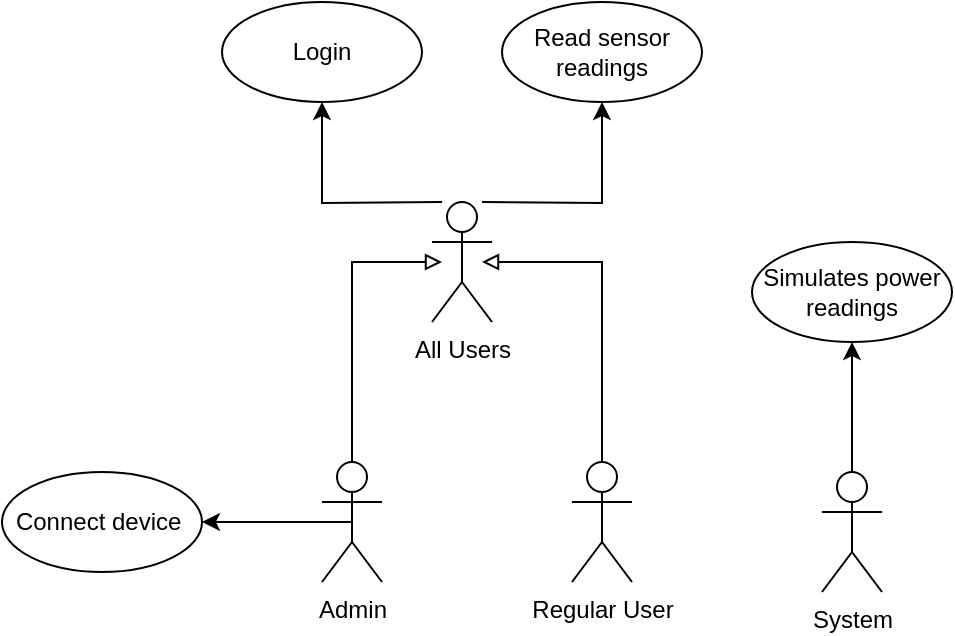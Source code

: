 <mxfile version="22.0.8" type="device">
  <diagram name="Page-1" id="9bMd2IUj0xT-wc3iH1y6">
    <mxGraphModel dx="746" dy="502" grid="0" gridSize="10" guides="1" tooltips="1" connect="1" arrows="1" fold="1" page="1" pageScale="1" pageWidth="850" pageHeight="1100" math="0" shadow="0">
      <root>
        <mxCell id="0" />
        <mxCell id="1" parent="0" />
        <mxCell id="3Zi9IdDQdelrNBpgqfDV-1" value="Regular User" style="shape=umlActor;verticalLabelPosition=bottom;verticalAlign=top;html=1;outlineConnect=0;" vertex="1" parent="1">
          <mxGeometry x="495" y="290" width="30" height="60" as="geometry" />
        </mxCell>
        <mxCell id="3Zi9IdDQdelrNBpgqfDV-14" style="edgeStyle=orthogonalEdgeStyle;rounded=0;orthogonalLoop=1;jettySize=auto;html=1;exitX=0.5;exitY=0.5;exitDx=0;exitDy=0;exitPerimeter=0;entryX=1;entryY=0.5;entryDx=0;entryDy=0;" edge="1" parent="1" source="3Zi9IdDQdelrNBpgqfDV-2" target="3Zi9IdDQdelrNBpgqfDV-13">
          <mxGeometry relative="1" as="geometry" />
        </mxCell>
        <mxCell id="3Zi9IdDQdelrNBpgqfDV-2" value="Admin" style="shape=umlActor;verticalLabelPosition=bottom;verticalAlign=top;html=1;outlineConnect=0;" vertex="1" parent="1">
          <mxGeometry x="370" y="290" width="30" height="60" as="geometry" />
        </mxCell>
        <mxCell id="3Zi9IdDQdelrNBpgqfDV-3" value="Login" style="ellipse;whiteSpace=wrap;html=1;" vertex="1" parent="1">
          <mxGeometry x="320" y="60" width="100" height="50" as="geometry" />
        </mxCell>
        <mxCell id="3Zi9IdDQdelrNBpgqfDV-4" value="Read sensor readings" style="ellipse;whiteSpace=wrap;html=1;" vertex="1" parent="1">
          <mxGeometry x="460" y="60" width="100" height="50" as="geometry" />
        </mxCell>
        <mxCell id="3Zi9IdDQdelrNBpgqfDV-8" style="edgeStyle=orthogonalEdgeStyle;rounded=0;orthogonalLoop=1;jettySize=auto;html=1;entryX=0.5;entryY=1;entryDx=0;entryDy=0;" edge="1" parent="1" target="3Zi9IdDQdelrNBpgqfDV-3">
          <mxGeometry relative="1" as="geometry">
            <mxPoint x="430" y="160" as="sourcePoint" />
          </mxGeometry>
        </mxCell>
        <mxCell id="3Zi9IdDQdelrNBpgqfDV-9" style="edgeStyle=orthogonalEdgeStyle;rounded=0;orthogonalLoop=1;jettySize=auto;html=1;entryX=0.5;entryY=1;entryDx=0;entryDy=0;" edge="1" parent="1" target="3Zi9IdDQdelrNBpgqfDV-4">
          <mxGeometry relative="1" as="geometry">
            <mxPoint x="450" y="160" as="sourcePoint" />
          </mxGeometry>
        </mxCell>
        <mxCell id="3Zi9IdDQdelrNBpgqfDV-5" value="All Users" style="shape=umlActor;verticalLabelPosition=bottom;verticalAlign=top;html=1;" vertex="1" parent="1">
          <mxGeometry x="425" y="160" width="30" height="60" as="geometry" />
        </mxCell>
        <mxCell id="3Zi9IdDQdelrNBpgqfDV-10" style="edgeStyle=orthogonalEdgeStyle;rounded=0;orthogonalLoop=1;jettySize=auto;html=1;exitX=0.5;exitY=0;exitDx=0;exitDy=0;exitPerimeter=0;endArrow=block;endFill=0;" edge="1" parent="1" source="3Zi9IdDQdelrNBpgqfDV-1">
          <mxGeometry relative="1" as="geometry">
            <mxPoint x="450" y="190" as="targetPoint" />
            <Array as="points">
              <mxPoint x="510" y="190" />
            </Array>
          </mxGeometry>
        </mxCell>
        <mxCell id="3Zi9IdDQdelrNBpgqfDV-11" style="edgeStyle=orthogonalEdgeStyle;rounded=0;orthogonalLoop=1;jettySize=auto;html=1;endArrow=block;endFill=0;" edge="1" parent="1" source="3Zi9IdDQdelrNBpgqfDV-2">
          <mxGeometry relative="1" as="geometry">
            <mxPoint x="430" y="190" as="targetPoint" />
            <Array as="points">
              <mxPoint x="385" y="190" />
            </Array>
          </mxGeometry>
        </mxCell>
        <mxCell id="3Zi9IdDQdelrNBpgqfDV-13" value="Connect device&amp;nbsp;" style="ellipse;whiteSpace=wrap;html=1;" vertex="1" parent="1">
          <mxGeometry x="210" y="295" width="100" height="50" as="geometry" />
        </mxCell>
        <mxCell id="3Zi9IdDQdelrNBpgqfDV-17" style="edgeStyle=orthogonalEdgeStyle;rounded=0;orthogonalLoop=1;jettySize=auto;html=1;entryX=0.5;entryY=1;entryDx=0;entryDy=0;" edge="1" parent="1" source="3Zi9IdDQdelrNBpgqfDV-15" target="3Zi9IdDQdelrNBpgqfDV-16">
          <mxGeometry relative="1" as="geometry" />
        </mxCell>
        <mxCell id="3Zi9IdDQdelrNBpgqfDV-15" value="System" style="shape=umlActor;verticalLabelPosition=bottom;verticalAlign=top;html=1;" vertex="1" parent="1">
          <mxGeometry x="620" y="295" width="30" height="60" as="geometry" />
        </mxCell>
        <mxCell id="3Zi9IdDQdelrNBpgqfDV-16" value="Simulates power readings" style="ellipse;whiteSpace=wrap;html=1;" vertex="1" parent="1">
          <mxGeometry x="585" y="180" width="100" height="50" as="geometry" />
        </mxCell>
      </root>
    </mxGraphModel>
  </diagram>
</mxfile>
